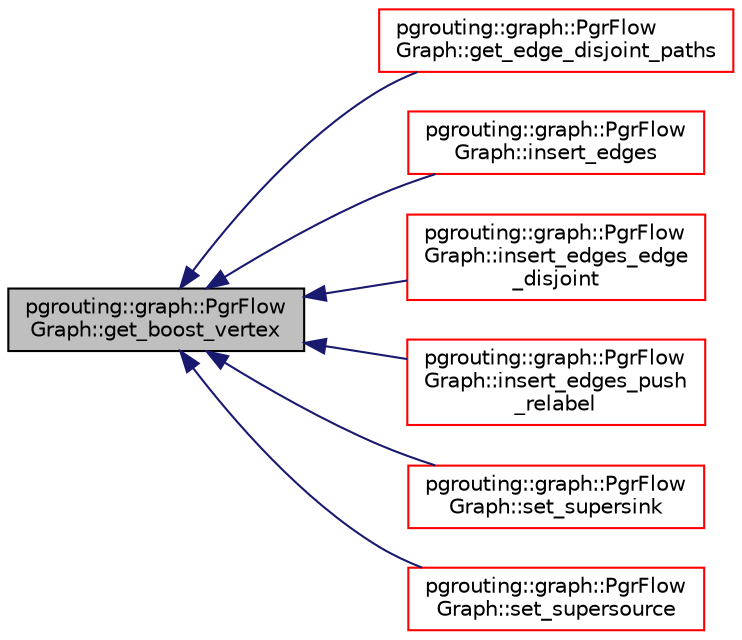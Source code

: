 digraph "pgrouting::graph::PgrFlowGraph::get_boost_vertex"
{
  edge [fontname="Helvetica",fontsize="10",labelfontname="Helvetica",labelfontsize="10"];
  node [fontname="Helvetica",fontsize="10",shape=record];
  rankdir="LR";
  Node1 [label="pgrouting::graph::PgrFlow\lGraph::get_boost_vertex",height=0.2,width=0.4,color="black", fillcolor="grey75", style="filled" fontcolor="black"];
  Node1 -> Node2 [dir="back",color="midnightblue",fontsize="10",style="solid",fontname="Helvetica"];
  Node2 [label="pgrouting::graph::PgrFlow\lGraph::get_edge_disjoint_paths",height=0.2,width=0.4,color="red", fillcolor="white", style="filled",URL="$classpgrouting_1_1graph_1_1PgrFlowGraph.html#a71db8d3b386fc612bfa9b1e28fb399fb"];
  Node1 -> Node3 [dir="back",color="midnightblue",fontsize="10",style="solid",fontname="Helvetica"];
  Node3 [label="pgrouting::graph::PgrFlow\lGraph::insert_edges",height=0.2,width=0.4,color="red", fillcolor="white", style="filled",URL="$classpgrouting_1_1graph_1_1PgrFlowGraph.html#a1205cab14888698d33ef2119f9df058a"];
  Node1 -> Node4 [dir="back",color="midnightblue",fontsize="10",style="solid",fontname="Helvetica"];
  Node4 [label="pgrouting::graph::PgrFlow\lGraph::insert_edges_edge\l_disjoint",height=0.2,width=0.4,color="red", fillcolor="white", style="filled",URL="$classpgrouting_1_1graph_1_1PgrFlowGraph.html#a587ea830e32014d17bdb64528010e6e3"];
  Node1 -> Node5 [dir="back",color="midnightblue",fontsize="10",style="solid",fontname="Helvetica"];
  Node5 [label="pgrouting::graph::PgrFlow\lGraph::insert_edges_push\l_relabel",height=0.2,width=0.4,color="red", fillcolor="white", style="filled",URL="$classpgrouting_1_1graph_1_1PgrFlowGraph.html#a65541cac3e38500f1b052730c513cbfb"];
  Node1 -> Node6 [dir="back",color="midnightblue",fontsize="10",style="solid",fontname="Helvetica"];
  Node6 [label="pgrouting::graph::PgrFlow\lGraph::set_supersink",height=0.2,width=0.4,color="red", fillcolor="white", style="filled",URL="$classpgrouting_1_1graph_1_1PgrFlowGraph.html#a6d9fcc65f99c73ac788f61ea0219e9f2"];
  Node1 -> Node7 [dir="back",color="midnightblue",fontsize="10",style="solid",fontname="Helvetica"];
  Node7 [label="pgrouting::graph::PgrFlow\lGraph::set_supersource",height=0.2,width=0.4,color="red", fillcolor="white", style="filled",URL="$classpgrouting_1_1graph_1_1PgrFlowGraph.html#af8575d1d61fb2bbbd0f1b9255e20309c"];
}
